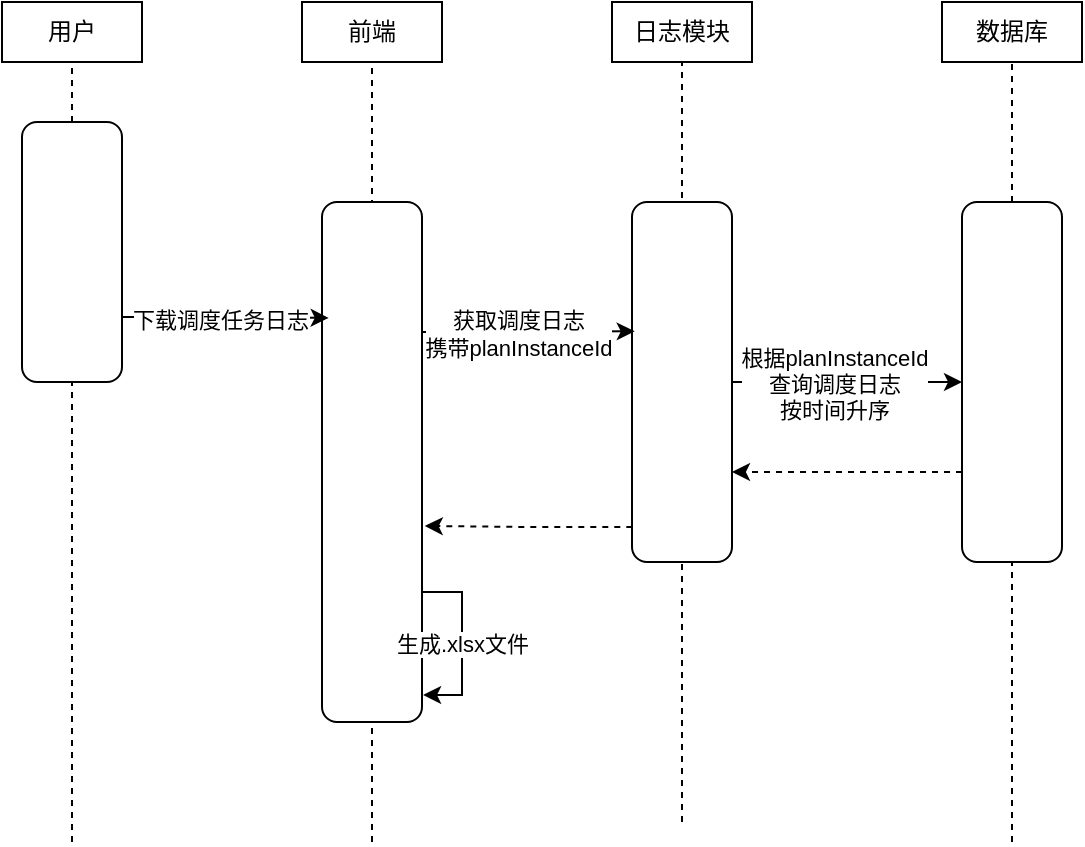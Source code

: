 <mxfile version="26.1.0">
  <diagram name="第 1 页" id="vwQOwYJZLEbs9t6hp_gc">
    <mxGraphModel dx="983" dy="579" grid="1" gridSize="10" guides="1" tooltips="1" connect="1" arrows="1" fold="1" page="1" pageScale="1" pageWidth="827" pageHeight="1169" math="0" shadow="0">
      <root>
        <mxCell id="0" />
        <mxCell id="1" parent="0" />
        <mxCell id="clAiX4H7oadDPFjEafTQ-1" value="用户" style="rounded=0;whiteSpace=wrap;html=1;" vertex="1" parent="1">
          <mxGeometry x="90" y="50" width="70" height="30" as="geometry" />
        </mxCell>
        <mxCell id="clAiX4H7oadDPFjEafTQ-2" value="数据库" style="rounded=0;whiteSpace=wrap;html=1;" vertex="1" parent="1">
          <mxGeometry x="560" y="50" width="70" height="30" as="geometry" />
        </mxCell>
        <mxCell id="clAiX4H7oadDPFjEafTQ-3" value="日志模块" style="rounded=0;whiteSpace=wrap;html=1;" vertex="1" parent="1">
          <mxGeometry x="395" y="50" width="70" height="30" as="geometry" />
        </mxCell>
        <mxCell id="clAiX4H7oadDPFjEafTQ-4" value="前端" style="rounded=0;whiteSpace=wrap;html=1;" vertex="1" parent="1">
          <mxGeometry x="240" y="50" width="70" height="30" as="geometry" />
        </mxCell>
        <mxCell id="clAiX4H7oadDPFjEafTQ-5" value="" style="endArrow=none;dashed=1;html=1;rounded=0;entryX=0.5;entryY=1;entryDx=0;entryDy=0;" edge="1" parent="1" target="clAiX4H7oadDPFjEafTQ-4">
          <mxGeometry width="50" height="50" relative="1" as="geometry">
            <mxPoint x="275" y="470" as="sourcePoint" />
            <mxPoint x="430" y="220" as="targetPoint" />
          </mxGeometry>
        </mxCell>
        <mxCell id="clAiX4H7oadDPFjEafTQ-6" value="" style="endArrow=none;dashed=1;html=1;rounded=0;entryX=0.5;entryY=1;entryDx=0;entryDy=0;" edge="1" parent="1" target="clAiX4H7oadDPFjEafTQ-1">
          <mxGeometry width="50" height="50" relative="1" as="geometry">
            <mxPoint x="125" y="470" as="sourcePoint" />
            <mxPoint x="430" y="220" as="targetPoint" />
          </mxGeometry>
        </mxCell>
        <mxCell id="clAiX4H7oadDPFjEafTQ-7" value="" style="endArrow=none;dashed=1;html=1;rounded=0;entryX=0.5;entryY=1;entryDx=0;entryDy=0;" edge="1" parent="1" source="clAiX4H7oadDPFjEafTQ-16" target="clAiX4H7oadDPFjEafTQ-2">
          <mxGeometry width="50" height="50" relative="1" as="geometry">
            <mxPoint x="595" y="470" as="sourcePoint" />
            <mxPoint x="255" y="90" as="targetPoint" />
          </mxGeometry>
        </mxCell>
        <mxCell id="clAiX4H7oadDPFjEafTQ-8" value="" style="endArrow=none;dashed=1;html=1;rounded=0;entryX=0.5;entryY=1;entryDx=0;entryDy=0;" edge="1" parent="1" target="clAiX4H7oadDPFjEafTQ-3">
          <mxGeometry width="50" height="50" relative="1" as="geometry">
            <mxPoint x="430" y="460" as="sourcePoint" />
            <mxPoint x="340" y="110" as="targetPoint" />
          </mxGeometry>
        </mxCell>
        <mxCell id="clAiX4H7oadDPFjEafTQ-9" value="" style="rounded=1;whiteSpace=wrap;html=1;rotation=90;" vertex="1" parent="1">
          <mxGeometry x="60" y="150" width="130" height="50" as="geometry" />
        </mxCell>
        <mxCell id="clAiX4H7oadDPFjEafTQ-10" style="edgeStyle=orthogonalEdgeStyle;rounded=0;orthogonalLoop=1;jettySize=auto;html=1;exitX=0.5;exitY=0;exitDx=0;exitDy=0;entryX=0.5;entryY=1;entryDx=0;entryDy=0;" edge="1" parent="1" source="clAiX4H7oadDPFjEafTQ-12" target="clAiX4H7oadDPFjEafTQ-16">
          <mxGeometry relative="1" as="geometry" />
        </mxCell>
        <mxCell id="clAiX4H7oadDPFjEafTQ-11" value="根据planInstanceId&lt;br&gt;查询调度日志&lt;br&gt;按时间升序" style="edgeLabel;html=1;align=center;verticalAlign=middle;resizable=0;points=[];" vertex="1" connectable="0" parent="clAiX4H7oadDPFjEafTQ-10">
          <mxGeometry x="-0.119" y="-1" relative="1" as="geometry">
            <mxPoint as="offset" />
          </mxGeometry>
        </mxCell>
        <mxCell id="clAiX4H7oadDPFjEafTQ-12" value="" style="rounded=1;whiteSpace=wrap;html=1;rotation=90;" vertex="1" parent="1">
          <mxGeometry x="340" y="215" width="180" height="50" as="geometry" />
        </mxCell>
        <mxCell id="clAiX4H7oadDPFjEafTQ-13" value="" style="rounded=1;whiteSpace=wrap;html=1;rotation=90;" vertex="1" parent="1">
          <mxGeometry x="145" y="255" width="260" height="50" as="geometry" />
        </mxCell>
        <mxCell id="clAiX4H7oadDPFjEafTQ-14" value="" style="endArrow=none;dashed=1;html=1;rounded=0;" edge="1" parent="1" target="clAiX4H7oadDPFjEafTQ-16">
          <mxGeometry width="50" height="50" relative="1" as="geometry">
            <mxPoint x="595" y="470" as="sourcePoint" />
            <mxPoint x="595" y="80" as="targetPoint" />
          </mxGeometry>
        </mxCell>
        <mxCell id="clAiX4H7oadDPFjEafTQ-15" style="edgeStyle=orthogonalEdgeStyle;rounded=0;orthogonalLoop=1;jettySize=auto;html=1;exitX=0.75;exitY=1;exitDx=0;exitDy=0;entryX=0.75;entryY=0;entryDx=0;entryDy=0;dashed=1;" edge="1" parent="1" source="clAiX4H7oadDPFjEafTQ-16" target="clAiX4H7oadDPFjEafTQ-12">
          <mxGeometry relative="1" as="geometry" />
        </mxCell>
        <mxCell id="clAiX4H7oadDPFjEafTQ-16" value="" style="rounded=1;whiteSpace=wrap;html=1;rotation=90;" vertex="1" parent="1">
          <mxGeometry x="505" y="215" width="180" height="50" as="geometry" />
        </mxCell>
        <mxCell id="clAiX4H7oadDPFjEafTQ-17" style="edgeStyle=orthogonalEdgeStyle;rounded=0;orthogonalLoop=1;jettySize=auto;html=1;exitX=0.75;exitY=0;exitDx=0;exitDy=0;entryX=0.223;entryY=0.933;entryDx=0;entryDy=0;entryPerimeter=0;" edge="1" parent="1" source="clAiX4H7oadDPFjEafTQ-9" target="clAiX4H7oadDPFjEafTQ-13">
          <mxGeometry relative="1" as="geometry" />
        </mxCell>
        <mxCell id="clAiX4H7oadDPFjEafTQ-18" value="下载调度任务日志" style="edgeLabel;html=1;align=center;verticalAlign=middle;resizable=0;points=[];" vertex="1" connectable="0" parent="clAiX4H7oadDPFjEafTQ-17">
          <mxGeometry x="-0.027" y="-2" relative="1" as="geometry">
            <mxPoint x="-1" y="-1" as="offset" />
          </mxGeometry>
        </mxCell>
        <mxCell id="clAiX4H7oadDPFjEafTQ-19" style="edgeStyle=orthogonalEdgeStyle;rounded=0;orthogonalLoop=1;jettySize=auto;html=1;exitX=0.25;exitY=0;exitDx=0;exitDy=0;entryX=0.359;entryY=0.973;entryDx=0;entryDy=0;entryPerimeter=0;" edge="1" parent="1" source="clAiX4H7oadDPFjEafTQ-13" target="clAiX4H7oadDPFjEafTQ-12">
          <mxGeometry relative="1" as="geometry" />
        </mxCell>
        <mxCell id="clAiX4H7oadDPFjEafTQ-20" value="获取调度日志&lt;br&gt;携带planInstanceId" style="edgeLabel;html=1;align=center;verticalAlign=middle;resizable=0;points=[];" vertex="1" connectable="0" parent="clAiX4H7oadDPFjEafTQ-19">
          <mxGeometry x="-0.089" y="-1" relative="1" as="geometry">
            <mxPoint x="-1" as="offset" />
          </mxGeometry>
        </mxCell>
        <mxCell id="clAiX4H7oadDPFjEafTQ-21" style="edgeStyle=orthogonalEdgeStyle;rounded=0;orthogonalLoop=1;jettySize=auto;html=1;exitX=0.903;exitY=0.997;exitDx=0;exitDy=0;entryX=0.623;entryY=-0.028;entryDx=0;entryDy=0;entryPerimeter=0;exitPerimeter=0;dashed=1;" edge="1" parent="1" source="clAiX4H7oadDPFjEafTQ-12" target="clAiX4H7oadDPFjEafTQ-13">
          <mxGeometry relative="1" as="geometry" />
        </mxCell>
        <mxCell id="clAiX4H7oadDPFjEafTQ-22" style="edgeStyle=orthogonalEdgeStyle;rounded=0;orthogonalLoop=1;jettySize=auto;html=1;exitX=0.75;exitY=0;exitDx=0;exitDy=0;entryX=0.948;entryY=-0.011;entryDx=0;entryDy=0;entryPerimeter=0;" edge="1" parent="1" source="clAiX4H7oadDPFjEafTQ-13" target="clAiX4H7oadDPFjEafTQ-13">
          <mxGeometry relative="1" as="geometry" />
        </mxCell>
        <mxCell id="clAiX4H7oadDPFjEafTQ-23" value="生成.xlsx文件" style="edgeLabel;html=1;align=center;verticalAlign=middle;resizable=0;points=[];" vertex="1" connectable="0" parent="clAiX4H7oadDPFjEafTQ-22">
          <mxGeometry x="-0.004" relative="1" as="geometry">
            <mxPoint as="offset" />
          </mxGeometry>
        </mxCell>
      </root>
    </mxGraphModel>
  </diagram>
</mxfile>
